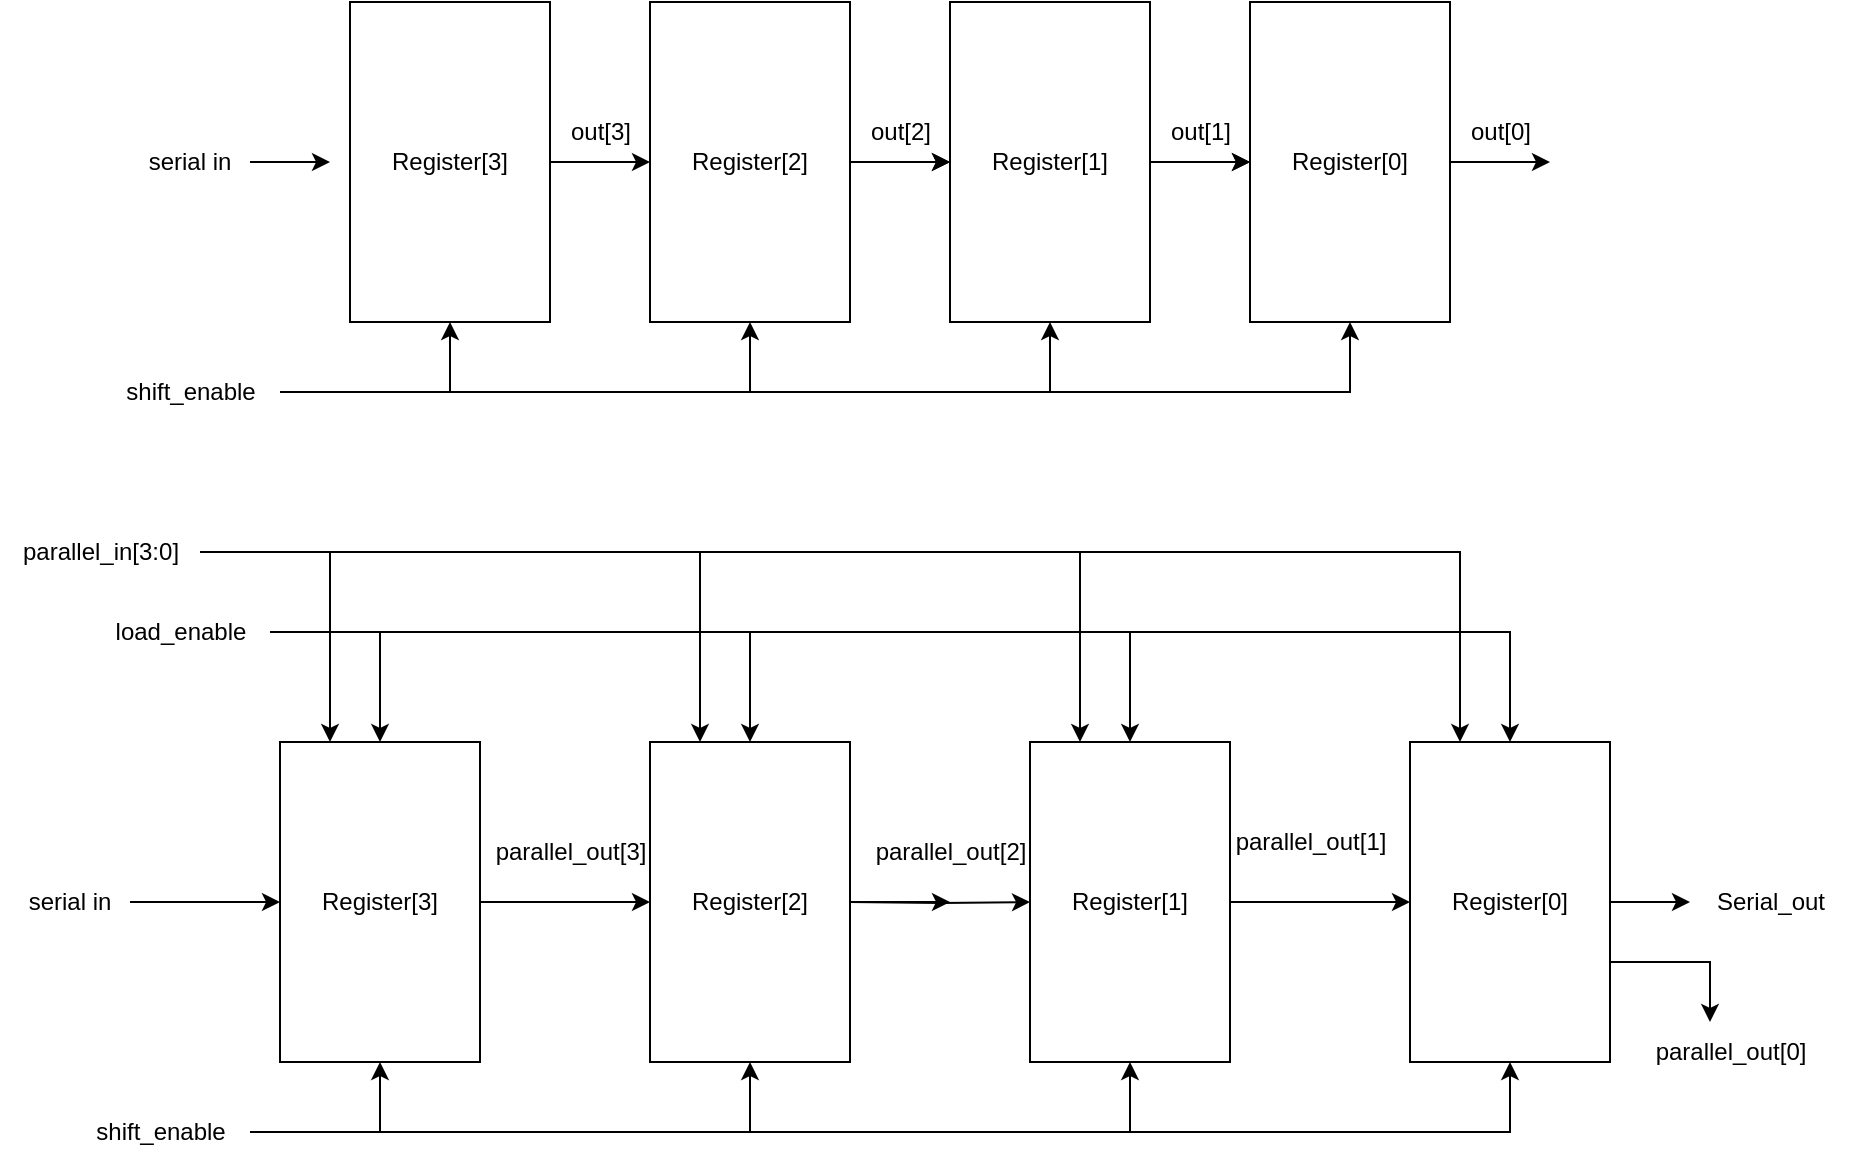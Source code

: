 <mxfile version="26.0.11">
  <diagram name="Page-1" id="BfW5caTZO6aBBBeoPHTu">
    <mxGraphModel dx="2284" dy="738" grid="1" gridSize="10" guides="1" tooltips="1" connect="1" arrows="1" fold="1" page="1" pageScale="1" pageWidth="850" pageHeight="1100" math="0" shadow="0">
      <root>
        <mxCell id="0" />
        <mxCell id="1" parent="0" />
        <mxCell id="8MxvJwW8k-bYYp4FfBji-4" style="edgeStyle=orthogonalEdgeStyle;rounded=0;orthogonalLoop=1;jettySize=auto;html=1;" edge="1" parent="1" source="8MxvJwW8k-bYYp4FfBji-1">
          <mxGeometry relative="1" as="geometry">
            <mxPoint x="310" y="160" as="targetPoint" />
          </mxGeometry>
        </mxCell>
        <mxCell id="8MxvJwW8k-bYYp4FfBji-1" value="Register[3]" style="rounded=0;whiteSpace=wrap;html=1;" vertex="1" parent="1">
          <mxGeometry x="160" y="80" width="100" height="160" as="geometry" />
        </mxCell>
        <mxCell id="8MxvJwW8k-bYYp4FfBji-2" value="serial in" style="text;html=1;align=center;verticalAlign=middle;whiteSpace=wrap;rounded=0;" vertex="1" parent="1">
          <mxGeometry x="50" y="145" width="60" height="30" as="geometry" />
        </mxCell>
        <mxCell id="8MxvJwW8k-bYYp4FfBji-3" style="edgeStyle=orthogonalEdgeStyle;rounded=0;orthogonalLoop=1;jettySize=auto;html=1;" edge="1" parent="1" source="8MxvJwW8k-bYYp4FfBji-2">
          <mxGeometry relative="1" as="geometry">
            <mxPoint x="150" y="160" as="targetPoint" />
          </mxGeometry>
        </mxCell>
        <mxCell id="8MxvJwW8k-bYYp4FfBji-5" style="edgeStyle=orthogonalEdgeStyle;rounded=0;orthogonalLoop=1;jettySize=auto;html=1;" edge="1" source="8MxvJwW8k-bYYp4FfBji-6" parent="1">
          <mxGeometry relative="1" as="geometry">
            <mxPoint x="460" y="160" as="targetPoint" />
          </mxGeometry>
        </mxCell>
        <mxCell id="8MxvJwW8k-bYYp4FfBji-6" value="Register[2]" style="rounded=0;whiteSpace=wrap;html=1;" vertex="1" parent="1">
          <mxGeometry x="310" y="80" width="100" height="160" as="geometry" />
        </mxCell>
        <mxCell id="8MxvJwW8k-bYYp4FfBji-9" value="out[0]" style="text;html=1;align=center;verticalAlign=middle;resizable=0;points=[];autosize=1;strokeColor=none;fillColor=none;" vertex="1" parent="1">
          <mxGeometry x="710" y="130" width="50" height="30" as="geometry" />
        </mxCell>
        <mxCell id="8MxvJwW8k-bYYp4FfBji-11" style="edgeStyle=orthogonalEdgeStyle;rounded=0;orthogonalLoop=1;jettySize=auto;html=1;" edge="1" parent="1">
          <mxGeometry relative="1" as="geometry">
            <mxPoint x="460" y="160" as="targetPoint" />
            <mxPoint x="410" y="160" as="sourcePoint" />
          </mxGeometry>
        </mxCell>
        <mxCell id="8MxvJwW8k-bYYp4FfBji-12" style="edgeStyle=orthogonalEdgeStyle;rounded=0;orthogonalLoop=1;jettySize=auto;html=1;" edge="1" source="8MxvJwW8k-bYYp4FfBji-13" parent="1">
          <mxGeometry relative="1" as="geometry">
            <mxPoint x="610" y="160" as="targetPoint" />
          </mxGeometry>
        </mxCell>
        <mxCell id="8MxvJwW8k-bYYp4FfBji-13" value="Register[1]" style="rounded=0;whiteSpace=wrap;html=1;" vertex="1" parent="1">
          <mxGeometry x="460" y="80" width="100" height="160" as="geometry" />
        </mxCell>
        <mxCell id="8MxvJwW8k-bYYp4FfBji-14" value="out[1]" style="text;html=1;align=center;verticalAlign=middle;resizable=0;points=[];autosize=1;strokeColor=none;fillColor=none;" vertex="1" parent="1">
          <mxGeometry x="560" y="130" width="50" height="30" as="geometry" />
        </mxCell>
        <mxCell id="8MxvJwW8k-bYYp4FfBji-15" style="edgeStyle=orthogonalEdgeStyle;rounded=0;orthogonalLoop=1;jettySize=auto;html=1;" edge="1" parent="1">
          <mxGeometry relative="1" as="geometry">
            <mxPoint x="610" y="160" as="targetPoint" />
            <mxPoint x="560" y="160" as="sourcePoint" />
          </mxGeometry>
        </mxCell>
        <mxCell id="8MxvJwW8k-bYYp4FfBji-16" style="edgeStyle=orthogonalEdgeStyle;rounded=0;orthogonalLoop=1;jettySize=auto;html=1;" edge="1" source="8MxvJwW8k-bYYp4FfBji-17" parent="1">
          <mxGeometry relative="1" as="geometry">
            <mxPoint x="760" y="160" as="targetPoint" />
          </mxGeometry>
        </mxCell>
        <mxCell id="8MxvJwW8k-bYYp4FfBji-17" value="Register[0]" style="rounded=0;whiteSpace=wrap;html=1;" vertex="1" parent="1">
          <mxGeometry x="610" y="80" width="100" height="160" as="geometry" />
        </mxCell>
        <mxCell id="8MxvJwW8k-bYYp4FfBji-18" value="out[2]" style="text;html=1;align=center;verticalAlign=middle;resizable=0;points=[];autosize=1;strokeColor=none;fillColor=none;" vertex="1" parent="1">
          <mxGeometry x="410" y="130" width="50" height="30" as="geometry" />
        </mxCell>
        <mxCell id="8MxvJwW8k-bYYp4FfBji-19" value="out[3]" style="text;html=1;align=center;verticalAlign=middle;resizable=0;points=[];autosize=1;strokeColor=none;fillColor=none;" vertex="1" parent="1">
          <mxGeometry x="260" y="130" width="50" height="30" as="geometry" />
        </mxCell>
        <mxCell id="8MxvJwW8k-bYYp4FfBji-21" style="edgeStyle=orthogonalEdgeStyle;rounded=0;orthogonalLoop=1;jettySize=auto;html=1;entryX=0.5;entryY=1;entryDx=0;entryDy=0;" edge="1" parent="1" source="8MxvJwW8k-bYYp4FfBji-20" target="8MxvJwW8k-bYYp4FfBji-1">
          <mxGeometry relative="1" as="geometry">
            <Array as="points">
              <mxPoint x="210" y="275" />
            </Array>
          </mxGeometry>
        </mxCell>
        <mxCell id="8MxvJwW8k-bYYp4FfBji-22" style="edgeStyle=orthogonalEdgeStyle;rounded=0;orthogonalLoop=1;jettySize=auto;html=1;entryX=0.5;entryY=1;entryDx=0;entryDy=0;" edge="1" parent="1" source="8MxvJwW8k-bYYp4FfBji-20" target="8MxvJwW8k-bYYp4FfBji-6">
          <mxGeometry relative="1" as="geometry" />
        </mxCell>
        <mxCell id="8MxvJwW8k-bYYp4FfBji-23" style="edgeStyle=orthogonalEdgeStyle;rounded=0;orthogonalLoop=1;jettySize=auto;html=1;entryX=0.5;entryY=1;entryDx=0;entryDy=0;" edge="1" parent="1" source="8MxvJwW8k-bYYp4FfBji-20" target="8MxvJwW8k-bYYp4FfBji-13">
          <mxGeometry relative="1" as="geometry" />
        </mxCell>
        <mxCell id="8MxvJwW8k-bYYp4FfBji-24" style="edgeStyle=orthogonalEdgeStyle;rounded=0;orthogonalLoop=1;jettySize=auto;html=1;entryX=0.5;entryY=1;entryDx=0;entryDy=0;" edge="1" parent="1" source="8MxvJwW8k-bYYp4FfBji-20" target="8MxvJwW8k-bYYp4FfBji-17">
          <mxGeometry relative="1" as="geometry" />
        </mxCell>
        <mxCell id="8MxvJwW8k-bYYp4FfBji-20" value="shift_enable" style="text;html=1;align=center;verticalAlign=middle;resizable=0;points=[];autosize=1;strokeColor=none;fillColor=none;" vertex="1" parent="1">
          <mxGeometry x="35" y="260" width="90" height="30" as="geometry" />
        </mxCell>
        <mxCell id="8MxvJwW8k-bYYp4FfBji-25" style="edgeStyle=orthogonalEdgeStyle;rounded=0;orthogonalLoop=1;jettySize=auto;html=1;" edge="1" source="8MxvJwW8k-bYYp4FfBji-26" parent="1">
          <mxGeometry relative="1" as="geometry">
            <mxPoint x="310" y="530" as="targetPoint" />
          </mxGeometry>
        </mxCell>
        <mxCell id="8MxvJwW8k-bYYp4FfBji-26" value="Register[3]" style="rounded=0;whiteSpace=wrap;html=1;" vertex="1" parent="1">
          <mxGeometry x="125" y="450" width="100" height="160" as="geometry" />
        </mxCell>
        <mxCell id="8MxvJwW8k-bYYp4FfBji-27" value="serial in" style="text;html=1;align=center;verticalAlign=middle;whiteSpace=wrap;rounded=0;" vertex="1" parent="1">
          <mxGeometry x="-10" y="515" width="60" height="30" as="geometry" />
        </mxCell>
        <mxCell id="8MxvJwW8k-bYYp4FfBji-28" style="edgeStyle=orthogonalEdgeStyle;rounded=0;orthogonalLoop=1;jettySize=auto;html=1;entryX=0;entryY=0.5;entryDx=0;entryDy=0;" edge="1" source="8MxvJwW8k-bYYp4FfBji-27" parent="1" target="8MxvJwW8k-bYYp4FfBji-26">
          <mxGeometry relative="1" as="geometry">
            <mxPoint x="80" y="530" as="targetPoint" />
          </mxGeometry>
        </mxCell>
        <mxCell id="8MxvJwW8k-bYYp4FfBji-29" style="edgeStyle=orthogonalEdgeStyle;rounded=0;orthogonalLoop=1;jettySize=auto;html=1;" edge="1" source="8MxvJwW8k-bYYp4FfBji-30" parent="1">
          <mxGeometry relative="1" as="geometry">
            <mxPoint x="460" y="530" as="targetPoint" />
          </mxGeometry>
        </mxCell>
        <mxCell id="8MxvJwW8k-bYYp4FfBji-30" value="Register[2]" style="rounded=0;whiteSpace=wrap;html=1;" vertex="1" parent="1">
          <mxGeometry x="310" y="450" width="100" height="160" as="geometry" />
        </mxCell>
        <mxCell id="8MxvJwW8k-bYYp4FfBji-31" value="parallel_out[0]" style="text;html=1;align=center;verticalAlign=middle;resizable=0;points=[];autosize=1;strokeColor=none;fillColor=none;" vertex="1" parent="1">
          <mxGeometry x="800" y="590" width="100" height="30" as="geometry" />
        </mxCell>
        <mxCell id="8MxvJwW8k-bYYp4FfBji-32" style="edgeStyle=orthogonalEdgeStyle;rounded=0;orthogonalLoop=1;jettySize=auto;html=1;entryX=0;entryY=0.5;entryDx=0;entryDy=0;" edge="1" parent="1" target="8MxvJwW8k-bYYp4FfBji-34">
          <mxGeometry relative="1" as="geometry">
            <mxPoint x="460" y="530" as="targetPoint" />
            <mxPoint x="410" y="530" as="sourcePoint" />
          </mxGeometry>
        </mxCell>
        <mxCell id="8MxvJwW8k-bYYp4FfBji-50" style="edgeStyle=orthogonalEdgeStyle;rounded=0;orthogonalLoop=1;jettySize=auto;html=1;entryX=0;entryY=0.5;entryDx=0;entryDy=0;" edge="1" parent="1" source="8MxvJwW8k-bYYp4FfBji-34" target="8MxvJwW8k-bYYp4FfBji-38">
          <mxGeometry relative="1" as="geometry" />
        </mxCell>
        <mxCell id="8MxvJwW8k-bYYp4FfBji-34" value="Register[1]" style="rounded=0;whiteSpace=wrap;html=1;" vertex="1" parent="1">
          <mxGeometry x="500" y="450" width="100" height="160" as="geometry" />
        </mxCell>
        <mxCell id="8MxvJwW8k-bYYp4FfBji-35" value="parallel_out[1]" style="text;html=1;align=center;verticalAlign=middle;resizable=0;points=[];autosize=1;strokeColor=none;fillColor=none;" vertex="1" parent="1">
          <mxGeometry x="590" y="485" width="100" height="30" as="geometry" />
        </mxCell>
        <mxCell id="8MxvJwW8k-bYYp4FfBji-52" style="edgeStyle=orthogonalEdgeStyle;rounded=0;orthogonalLoop=1;jettySize=auto;html=1;" edge="1" parent="1" source="8MxvJwW8k-bYYp4FfBji-38">
          <mxGeometry relative="1" as="geometry">
            <mxPoint x="830" y="530" as="targetPoint" />
          </mxGeometry>
        </mxCell>
        <mxCell id="8MxvJwW8k-bYYp4FfBji-64" style="edgeStyle=orthogonalEdgeStyle;rounded=0;orthogonalLoop=1;jettySize=auto;html=1;" edge="1" parent="1" source="8MxvJwW8k-bYYp4FfBji-38">
          <mxGeometry relative="1" as="geometry">
            <mxPoint x="840" y="590" as="targetPoint" />
            <Array as="points">
              <mxPoint x="790" y="560" />
              <mxPoint x="790" y="560" />
            </Array>
          </mxGeometry>
        </mxCell>
        <mxCell id="8MxvJwW8k-bYYp4FfBji-38" value="Register[0]" style="rounded=0;whiteSpace=wrap;html=1;" vertex="1" parent="1">
          <mxGeometry x="690" y="450" width="100" height="160" as="geometry" />
        </mxCell>
        <mxCell id="8MxvJwW8k-bYYp4FfBji-39" value="parallel_out[2]" style="text;html=1;align=center;verticalAlign=middle;resizable=0;points=[];autosize=1;strokeColor=none;fillColor=none;" vertex="1" parent="1">
          <mxGeometry x="410" y="490" width="100" height="30" as="geometry" />
        </mxCell>
        <mxCell id="8MxvJwW8k-bYYp4FfBji-40" value="parallel_out[3]" style="text;html=1;align=center;verticalAlign=middle;resizable=0;points=[];autosize=1;strokeColor=none;fillColor=none;" vertex="1" parent="1">
          <mxGeometry x="220" y="490" width="100" height="30" as="geometry" />
        </mxCell>
        <mxCell id="8MxvJwW8k-bYYp4FfBji-42" style="edgeStyle=orthogonalEdgeStyle;rounded=0;orthogonalLoop=1;jettySize=auto;html=1;entryX=0.5;entryY=1;entryDx=0;entryDy=0;" edge="1" source="8MxvJwW8k-bYYp4FfBji-45" target="8MxvJwW8k-bYYp4FfBji-30" parent="1">
          <mxGeometry relative="1" as="geometry" />
        </mxCell>
        <mxCell id="8MxvJwW8k-bYYp4FfBji-43" style="edgeStyle=orthogonalEdgeStyle;rounded=0;orthogonalLoop=1;jettySize=auto;html=1;entryX=0.5;entryY=1;entryDx=0;entryDy=0;" edge="1" source="8MxvJwW8k-bYYp4FfBji-45" target="8MxvJwW8k-bYYp4FfBji-34" parent="1">
          <mxGeometry relative="1" as="geometry" />
        </mxCell>
        <mxCell id="8MxvJwW8k-bYYp4FfBji-44" style="edgeStyle=orthogonalEdgeStyle;rounded=0;orthogonalLoop=1;jettySize=auto;html=1;entryX=0.5;entryY=1;entryDx=0;entryDy=0;" edge="1" source="8MxvJwW8k-bYYp4FfBji-45" target="8MxvJwW8k-bYYp4FfBji-38" parent="1">
          <mxGeometry relative="1" as="geometry" />
        </mxCell>
        <mxCell id="8MxvJwW8k-bYYp4FfBji-53" style="edgeStyle=orthogonalEdgeStyle;rounded=0;orthogonalLoop=1;jettySize=auto;html=1;entryX=0.5;entryY=1;entryDx=0;entryDy=0;" edge="1" parent="1" source="8MxvJwW8k-bYYp4FfBji-45" target="8MxvJwW8k-bYYp4FfBji-26">
          <mxGeometry relative="1" as="geometry">
            <Array as="points">
              <mxPoint x="175" y="645" />
            </Array>
          </mxGeometry>
        </mxCell>
        <mxCell id="8MxvJwW8k-bYYp4FfBji-45" value="shift_enable" style="text;html=1;align=center;verticalAlign=middle;resizable=0;points=[];autosize=1;strokeColor=none;fillColor=none;" vertex="1" parent="1">
          <mxGeometry x="20" y="630" width="90" height="30" as="geometry" />
        </mxCell>
        <mxCell id="8MxvJwW8k-bYYp4FfBji-54" style="edgeStyle=orthogonalEdgeStyle;rounded=0;orthogonalLoop=1;jettySize=auto;html=1;entryX=0.5;entryY=0;entryDx=0;entryDy=0;" edge="1" source="8MxvJwW8k-bYYp4FfBji-58" parent="1" target="8MxvJwW8k-bYYp4FfBji-30">
          <mxGeometry relative="1" as="geometry">
            <mxPoint x="360" y="360" as="targetPoint" />
          </mxGeometry>
        </mxCell>
        <mxCell id="8MxvJwW8k-bYYp4FfBji-55" style="edgeStyle=orthogonalEdgeStyle;rounded=0;orthogonalLoop=1;jettySize=auto;html=1;entryX=0.5;entryY=0;entryDx=0;entryDy=0;" edge="1" source="8MxvJwW8k-bYYp4FfBji-58" parent="1" target="8MxvJwW8k-bYYp4FfBji-34">
          <mxGeometry relative="1" as="geometry">
            <mxPoint x="550" y="360" as="targetPoint" />
          </mxGeometry>
        </mxCell>
        <mxCell id="8MxvJwW8k-bYYp4FfBji-56" style="edgeStyle=orthogonalEdgeStyle;rounded=0;orthogonalLoop=1;jettySize=auto;html=1;entryX=0.5;entryY=0;entryDx=0;entryDy=0;" edge="1" source="8MxvJwW8k-bYYp4FfBji-58" parent="1" target="8MxvJwW8k-bYYp4FfBji-38">
          <mxGeometry relative="1" as="geometry">
            <mxPoint x="740" y="360" as="targetPoint" />
          </mxGeometry>
        </mxCell>
        <mxCell id="8MxvJwW8k-bYYp4FfBji-57" style="edgeStyle=orthogonalEdgeStyle;rounded=0;orthogonalLoop=1;jettySize=auto;html=1;entryX=0.5;entryY=0;entryDx=0;entryDy=0;" edge="1" source="8MxvJwW8k-bYYp4FfBji-58" parent="1" target="8MxvJwW8k-bYYp4FfBji-26">
          <mxGeometry relative="1" as="geometry">
            <mxPoint x="240" y="420" as="targetPoint" />
            <Array as="points">
              <mxPoint x="175" y="395" />
            </Array>
          </mxGeometry>
        </mxCell>
        <mxCell id="8MxvJwW8k-bYYp4FfBji-58" value="load_enable" style="text;html=1;align=center;verticalAlign=middle;resizable=0;points=[];autosize=1;strokeColor=none;fillColor=none;" vertex="1" parent="1">
          <mxGeometry x="30" y="380" width="90" height="30" as="geometry" />
        </mxCell>
        <mxCell id="8MxvJwW8k-bYYp4FfBji-59" style="edgeStyle=orthogonalEdgeStyle;rounded=0;orthogonalLoop=1;jettySize=auto;html=1;entryX=0.25;entryY=0;entryDx=0;entryDy=0;" edge="1" source="8MxvJwW8k-bYYp4FfBji-63" parent="1" target="8MxvJwW8k-bYYp4FfBji-30">
          <mxGeometry relative="1" as="geometry">
            <mxPoint x="330" y="410" as="targetPoint" />
          </mxGeometry>
        </mxCell>
        <mxCell id="8MxvJwW8k-bYYp4FfBji-60" style="edgeStyle=orthogonalEdgeStyle;rounded=0;orthogonalLoop=1;jettySize=auto;html=1;entryX=0.25;entryY=0;entryDx=0;entryDy=0;" edge="1" source="8MxvJwW8k-bYYp4FfBji-63" parent="1" target="8MxvJwW8k-bYYp4FfBji-34">
          <mxGeometry relative="1" as="geometry">
            <mxPoint x="520" y="410" as="targetPoint" />
          </mxGeometry>
        </mxCell>
        <mxCell id="8MxvJwW8k-bYYp4FfBji-61" style="edgeStyle=orthogonalEdgeStyle;rounded=0;orthogonalLoop=1;jettySize=auto;html=1;entryX=0.25;entryY=0;entryDx=0;entryDy=0;" edge="1" source="8MxvJwW8k-bYYp4FfBji-63" parent="1" target="8MxvJwW8k-bYYp4FfBji-38">
          <mxGeometry relative="1" as="geometry">
            <mxPoint x="710" y="410" as="targetPoint" />
          </mxGeometry>
        </mxCell>
        <mxCell id="8MxvJwW8k-bYYp4FfBji-62" style="edgeStyle=orthogonalEdgeStyle;rounded=0;orthogonalLoop=1;jettySize=auto;html=1;entryX=0.25;entryY=0;entryDx=0;entryDy=0;" edge="1" source="8MxvJwW8k-bYYp4FfBji-63" parent="1" target="8MxvJwW8k-bYYp4FfBji-26">
          <mxGeometry relative="1" as="geometry">
            <mxPoint x="145" y="410" as="targetPoint" />
            <Array as="points">
              <mxPoint x="150" y="355" />
            </Array>
          </mxGeometry>
        </mxCell>
        <mxCell id="8MxvJwW8k-bYYp4FfBji-63" value="parallel_in[3:0]" style="text;html=1;align=center;verticalAlign=middle;resizable=0;points=[];autosize=1;strokeColor=none;fillColor=none;" vertex="1" parent="1">
          <mxGeometry x="-15" y="340" width="100" height="30" as="geometry" />
        </mxCell>
        <mxCell id="8MxvJwW8k-bYYp4FfBji-65" value="Serial_out" style="text;html=1;align=center;verticalAlign=middle;resizable=0;points=[];autosize=1;strokeColor=none;fillColor=none;" vertex="1" parent="1">
          <mxGeometry x="830" y="515" width="80" height="30" as="geometry" />
        </mxCell>
      </root>
    </mxGraphModel>
  </diagram>
</mxfile>
